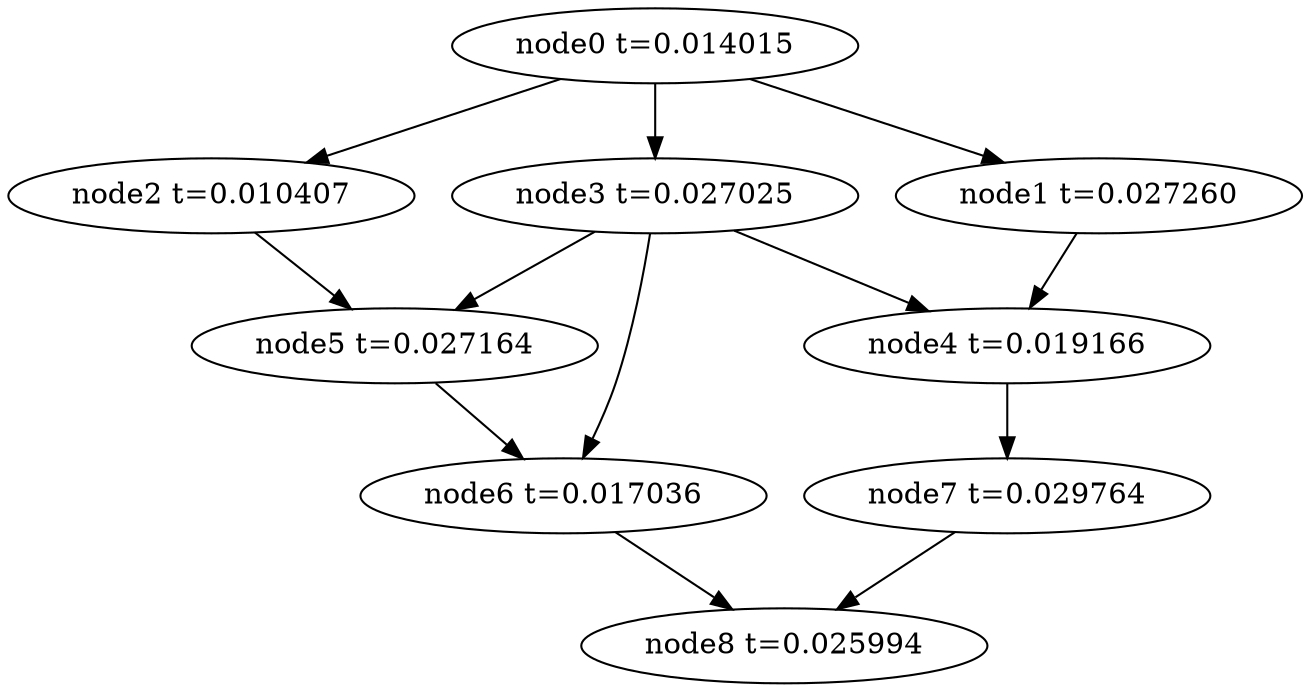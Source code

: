 digraph g{
	node8[label="node8 t=0.025994"]
	node7 -> node8
	node7[label="node7 t=0.029764"];
	node6 -> node8
	node6[label="node6 t=0.017036"];
	node5 -> node6
	node5[label="node5 t=0.027164"];
	node4 -> node7
	node4[label="node4 t=0.019166"];
	node3 -> node6
	node3 -> node5
	node3 -> node4
	node3[label="node3 t=0.027025"];
	node2 -> node5
	node2[label="node2 t=0.010407"];
	node1 -> node4
	node1[label="node1 t=0.027260"];
	node0 -> node3
	node0 -> node2
	node0 -> node1
	node0[label="node0 t=0.014015"];
}
